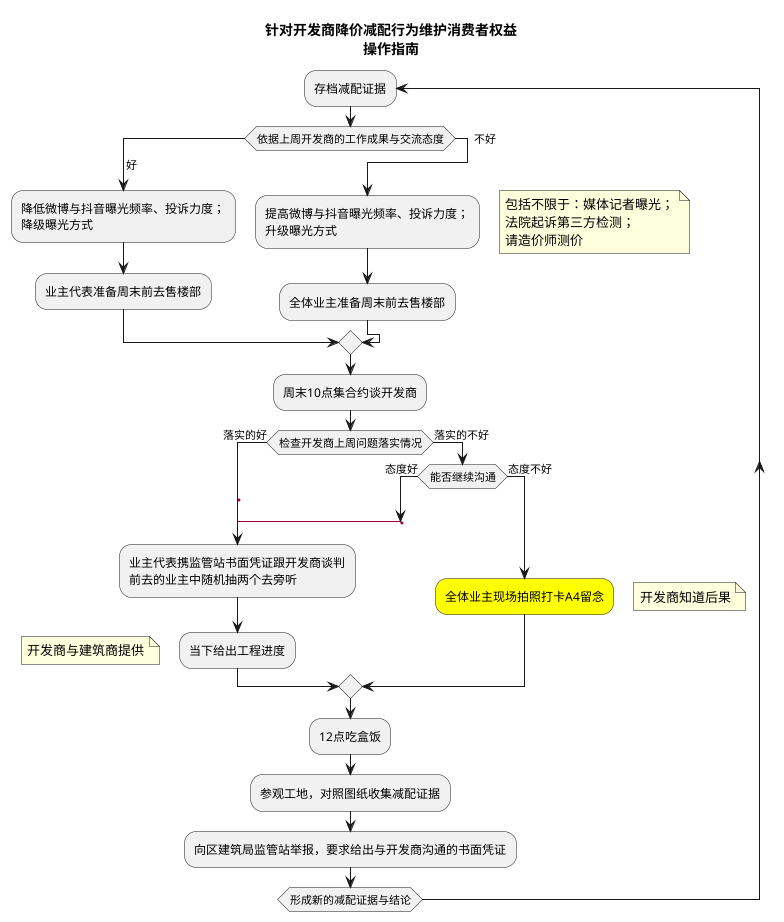 @startuml
title 针对开发商降价减配行为维护消费者权益\n操作指南
repeat :存档减配证据
switch (依据上周开发商的工作成果与交流态度)
case ( 好 )
  :降低微博与抖音曝光频率、投诉力度；\n降级曝光方式;
  :业主代表准备周末前去售楼部;
case ( 不好 )
  :提高微博与抖音曝光频率、投诉力度；\n升级曝光方式;
  floating note right: 包括不限于：媒体记者曝光；\n法院起诉第三方检测；\n请造价师测价
  :全体业主准备周末前去售楼部;
endswitch
:周末10点集合约谈开发商;
  if (检查开发商上周问题落实情况) then (落实的好)
      label sp_lab
      label sp_lab1
      label sp_lab
      :业主代表携监管站书面凭证跟开发商谈判\n前去的业主中随机抽两个去旁听;
      :当下给出工程进度;
      floating note left: 开发商与建筑商提供
  else (落实的不好)
    if (能否继续沟通) then (态度好)
    label sp_lab
    goto sp_lab1
'    :继续协商;
'    :当下给出工程进度;
    else (态度不好)
    label sp_lab3
    label sp_lab4
    label sp_lab5
    #YELLOW :全体业主现场拍照打卡A4留念;
    floating note right: 开发商知道后果
    endif
  endif
    :12点吃盒饭;
    :参观工地，对照图纸收集减配证据;
    :向区建筑局监管站举报，要求给出与开发商沟通的书面凭证;
repeat while (形成新的减配证据与结论)
@enduml

